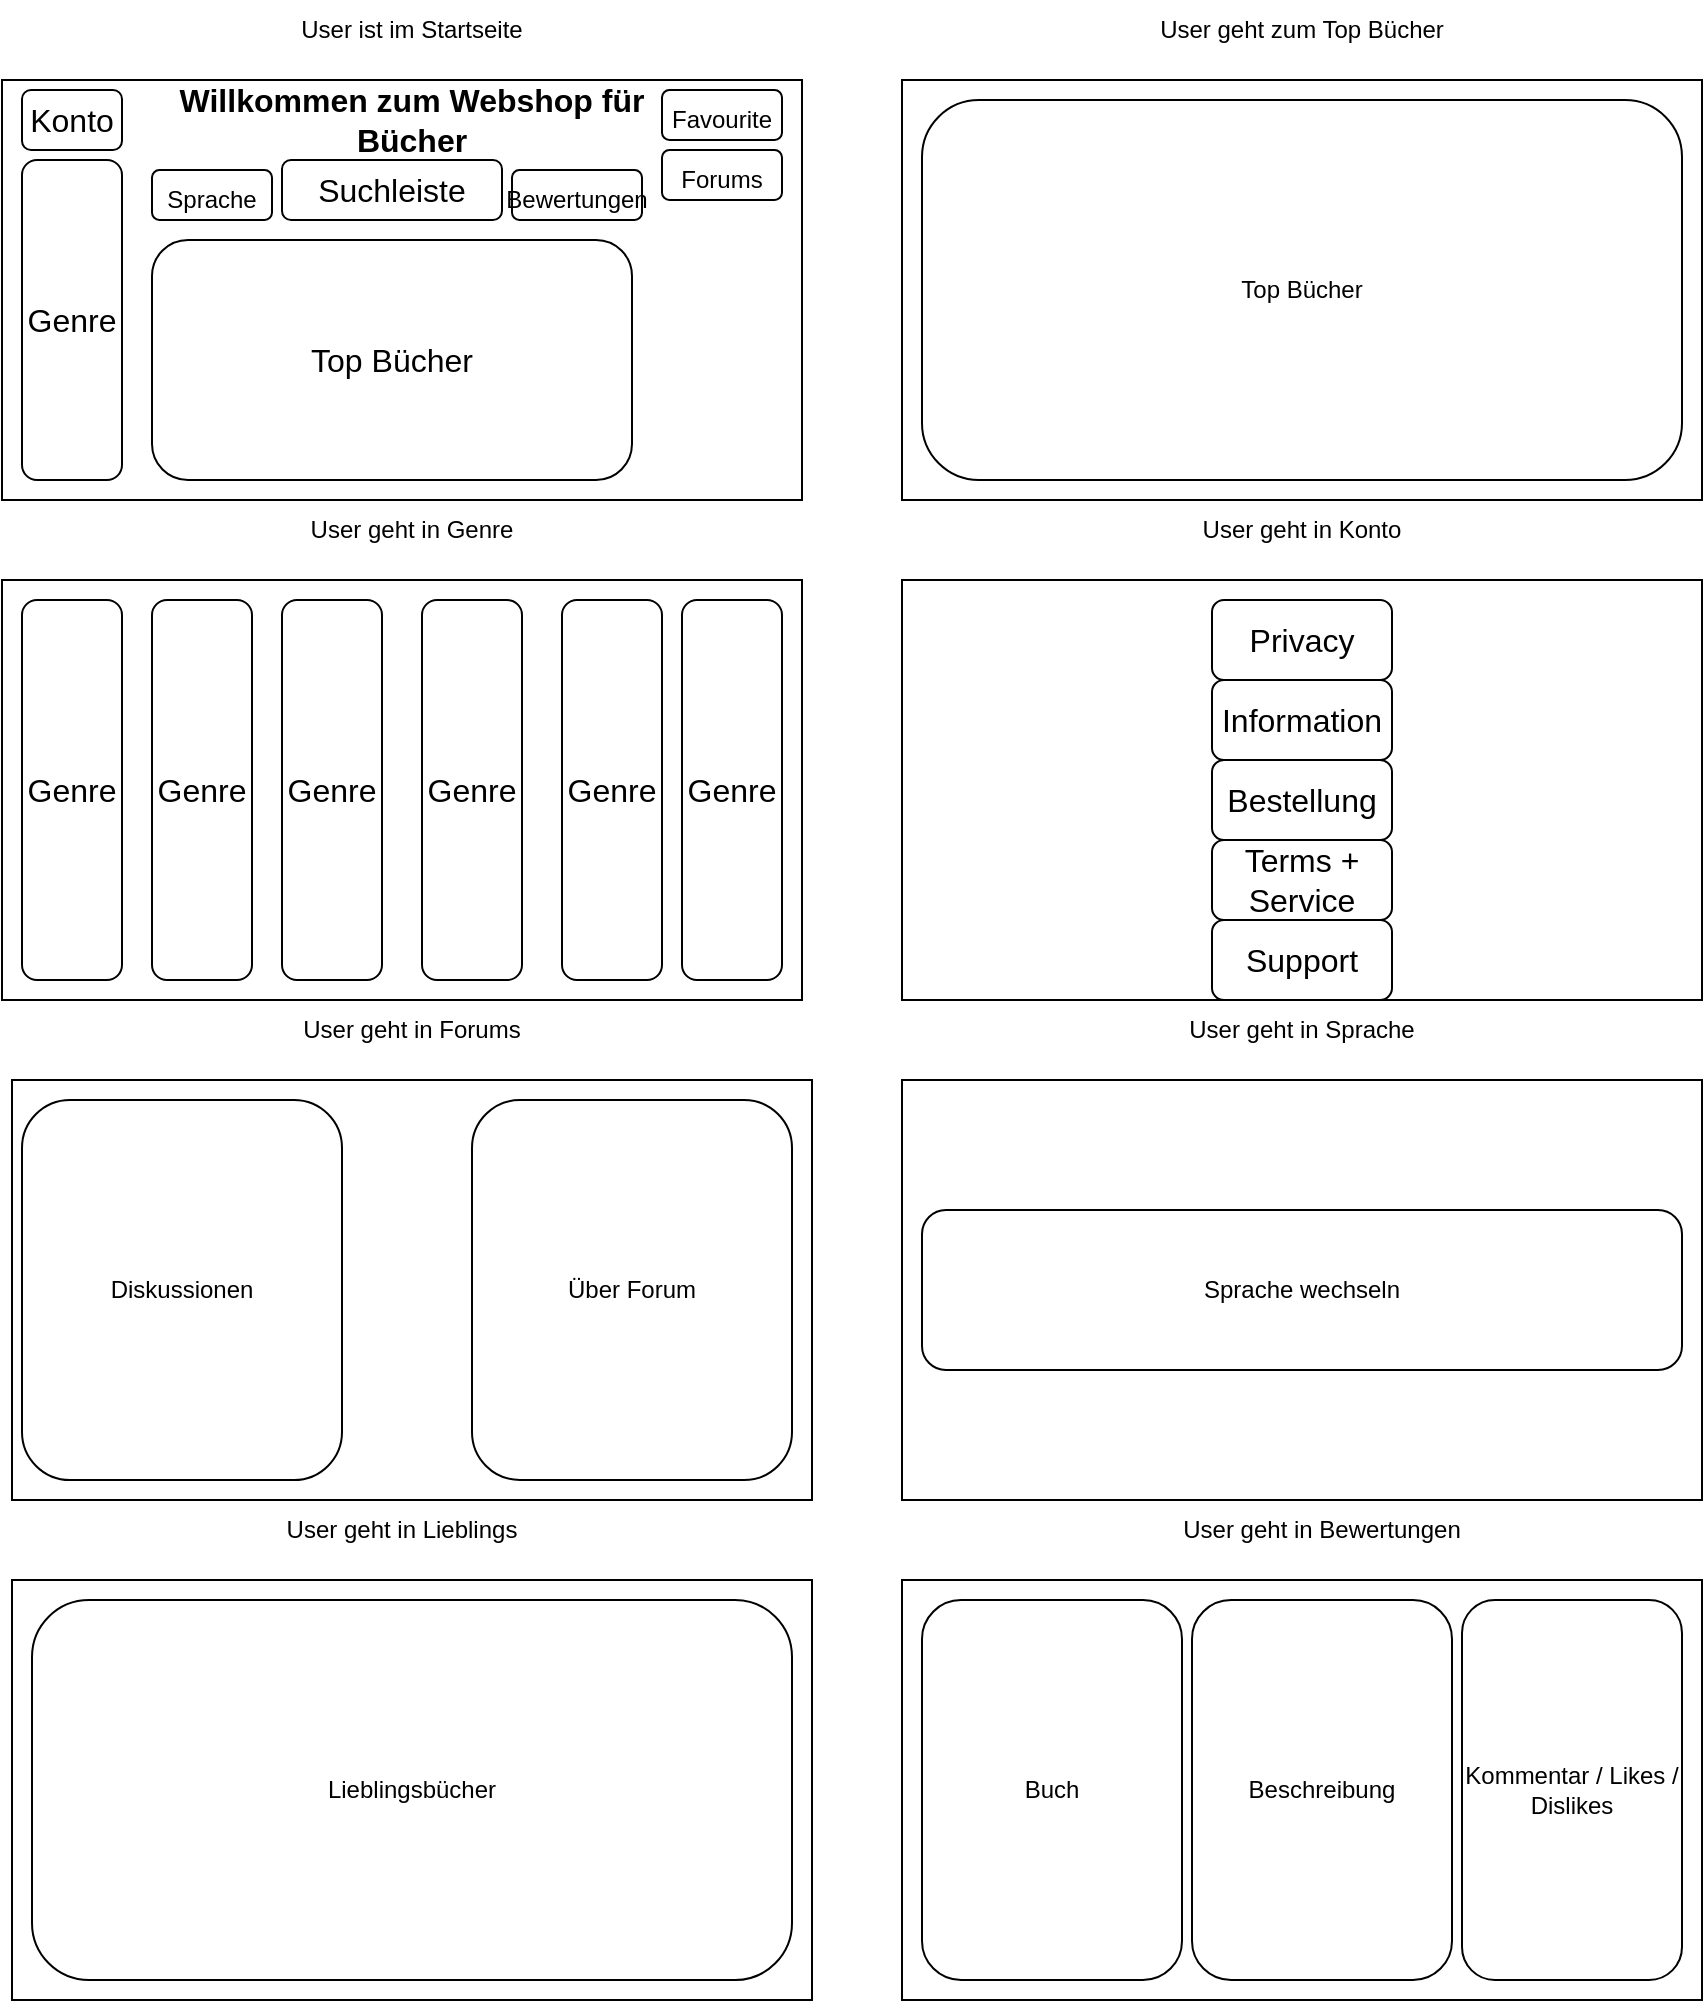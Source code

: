 <mxfile version="20.3.0" type="device"><diagram id="lNHhpuSlAF34muwr7A1F" name="Page-1"><mxGraphModel dx="979" dy="1024" grid="1" gridSize="10" guides="1" tooltips="1" connect="1" arrows="1" fold="1" page="1" pageScale="1" pageWidth="850" pageHeight="1100" math="0" shadow="0"><root><mxCell id="0"/><mxCell id="1" parent="0"/><mxCell id="LCGVCWos7qvtG7tU--il-2" value="" style="rounded=0;whiteSpace=wrap;html=1;" parent="1" vertex="1"><mxGeometry y="40" width="400" height="210" as="geometry"/></mxCell><mxCell id="LCGVCWos7qvtG7tU--il-3" value="&lt;b&gt;&lt;font style=&quot;font-size: 16px;&quot;&gt;Willkommen zum Webshop für Bücher&lt;/font&gt;&lt;/b&gt;" style="text;html=1;strokeColor=none;fillColor=none;align=center;verticalAlign=middle;whiteSpace=wrap;rounded=0;" parent="1" vertex="1"><mxGeometry x="60" y="50" width="290" height="20" as="geometry"/></mxCell><mxCell id="LCGVCWos7qvtG7tU--il-7" value="Suchleiste" style="rounded=1;whiteSpace=wrap;html=1;fontSize=16;" parent="1" vertex="1"><mxGeometry x="140" y="80" width="110" height="30" as="geometry"/></mxCell><mxCell id="LCGVCWos7qvtG7tU--il-8" value="Top Bücher" style="rounded=1;whiteSpace=wrap;html=1;fontSize=16;" parent="1" vertex="1"><mxGeometry x="75" y="120" width="240" height="120" as="geometry"/></mxCell><mxCell id="LCGVCWos7qvtG7tU--il-10" value="Genre" style="rounded=1;whiteSpace=wrap;html=1;fontSize=16;" parent="1" vertex="1"><mxGeometry x="10" y="80" width="50" height="160" as="geometry"/></mxCell><mxCell id="LCGVCWos7qvtG7tU--il-11" value="Konto" style="rounded=1;whiteSpace=wrap;html=1;fontSize=16;" parent="1" vertex="1"><mxGeometry x="10" y="45" width="50" height="30" as="geometry"/></mxCell><mxCell id="LCGVCWos7qvtG7tU--il-12" value="&lt;font style=&quot;font-size: 12px;&quot;&gt;Favourite&lt;/font&gt;" style="rounded=1;whiteSpace=wrap;html=1;fontSize=16;" parent="1" vertex="1"><mxGeometry x="330" y="45" width="60" height="25" as="geometry"/></mxCell><mxCell id="LCGVCWos7qvtG7tU--il-13" value="&lt;font style=&quot;font-size: 12px;&quot;&gt;Forums&lt;/font&gt;" style="rounded=1;whiteSpace=wrap;html=1;fontSize=16;" parent="1" vertex="1"><mxGeometry x="330" y="75" width="60" height="25" as="geometry"/></mxCell><mxCell id="LCGVCWos7qvtG7tU--il-14" value="&lt;font style=&quot;font-size: 12px;&quot;&gt;Sprache&lt;/font&gt;" style="rounded=1;whiteSpace=wrap;html=1;fontSize=16;" parent="1" vertex="1"><mxGeometry x="75" y="85" width="60" height="25" as="geometry"/></mxCell><mxCell id="LCGVCWos7qvtG7tU--il-15" value="User ist im Startseite" style="text;html=1;strokeColor=none;fillColor=none;align=center;verticalAlign=middle;whiteSpace=wrap;rounded=0;fontSize=12;" parent="1" vertex="1"><mxGeometry x="65" width="280" height="30" as="geometry"/></mxCell><mxCell id="LCGVCWos7qvtG7tU--il-16" value="User geht zum Top Bücher" style="text;html=1;strokeColor=none;fillColor=none;align=center;verticalAlign=middle;whiteSpace=wrap;rounded=0;fontSize=12;" parent="1" vertex="1"><mxGeometry x="510" width="280" height="30" as="geometry"/></mxCell><mxCell id="LCGVCWos7qvtG7tU--il-17" value="" style="rounded=0;whiteSpace=wrap;html=1;" parent="1" vertex="1"><mxGeometry x="450" y="40" width="400" height="210" as="geometry"/></mxCell><mxCell id="LCGVCWos7qvtG7tU--il-18" value="Top Bücher" style="rounded=1;whiteSpace=wrap;html=1;fontSize=12;" parent="1" vertex="1"><mxGeometry x="460" y="50" width="380" height="190" as="geometry"/></mxCell><mxCell id="LCGVCWos7qvtG7tU--il-19" value="" style="rounded=0;whiteSpace=wrap;html=1;" parent="1" vertex="1"><mxGeometry y="290" width="400" height="210" as="geometry"/></mxCell><mxCell id="LCGVCWos7qvtG7tU--il-20" value="User geht in Genre" style="text;html=1;strokeColor=none;fillColor=none;align=center;verticalAlign=middle;whiteSpace=wrap;rounded=0;fontSize=12;" parent="1" vertex="1"><mxGeometry x="65" y="250" width="280" height="30" as="geometry"/></mxCell><mxCell id="LCGVCWos7qvtG7tU--il-21" value="Genre" style="rounded=1;whiteSpace=wrap;html=1;fontSize=16;" parent="1" vertex="1"><mxGeometry x="10" y="300" width="50" height="190" as="geometry"/></mxCell><mxCell id="LCGVCWos7qvtG7tU--il-22" value="Genre" style="rounded=1;whiteSpace=wrap;html=1;fontSize=16;" parent="1" vertex="1"><mxGeometry x="75" y="300" width="50" height="190" as="geometry"/></mxCell><mxCell id="LCGVCWos7qvtG7tU--il-23" value="Genre" style="rounded=1;whiteSpace=wrap;html=1;fontSize=16;" parent="1" vertex="1"><mxGeometry x="140" y="300" width="50" height="190" as="geometry"/></mxCell><mxCell id="LCGVCWos7qvtG7tU--il-24" value="Genre" style="rounded=1;whiteSpace=wrap;html=1;fontSize=16;" parent="1" vertex="1"><mxGeometry x="210" y="300" width="50" height="190" as="geometry"/></mxCell><mxCell id="LCGVCWos7qvtG7tU--il-25" value="Genre" style="rounded=1;whiteSpace=wrap;html=1;fontSize=16;" parent="1" vertex="1"><mxGeometry x="280" y="300" width="50" height="190" as="geometry"/></mxCell><mxCell id="LCGVCWos7qvtG7tU--il-26" value="Genre" style="rounded=1;whiteSpace=wrap;html=1;fontSize=16;" parent="1" vertex="1"><mxGeometry x="340" y="300" width="50" height="190" as="geometry"/></mxCell><mxCell id="LCGVCWos7qvtG7tU--il-27" value="User geht in Konto" style="text;html=1;strokeColor=none;fillColor=none;align=center;verticalAlign=middle;whiteSpace=wrap;rounded=0;fontSize=12;" parent="1" vertex="1"><mxGeometry x="510" y="250" width="280" height="30" as="geometry"/></mxCell><mxCell id="LCGVCWos7qvtG7tU--il-28" value="" style="rounded=0;whiteSpace=wrap;html=1;" parent="1" vertex="1"><mxGeometry x="450" y="290" width="400" height="210" as="geometry"/></mxCell><mxCell id="LCGVCWos7qvtG7tU--il-29" value="Information" style="rounded=1;whiteSpace=wrap;html=1;fontSize=16;" parent="1" vertex="1"><mxGeometry x="605" y="340" width="90" height="40" as="geometry"/></mxCell><mxCell id="LCGVCWos7qvtG7tU--il-30" value="Bestellung" style="rounded=1;whiteSpace=wrap;html=1;fontSize=16;" parent="1" vertex="1"><mxGeometry x="605" y="380" width="90" height="40" as="geometry"/></mxCell><mxCell id="LCGVCWos7qvtG7tU--il-31" value="Support" style="rounded=1;whiteSpace=wrap;html=1;fontSize=16;" parent="1" vertex="1"><mxGeometry x="605" y="460" width="90" height="40" as="geometry"/></mxCell><mxCell id="LCGVCWos7qvtG7tU--il-33" value="Privacy" style="rounded=1;whiteSpace=wrap;html=1;fontSize=16;" parent="1" vertex="1"><mxGeometry x="605" y="300" width="90" height="40" as="geometry"/></mxCell><mxCell id="LCGVCWos7qvtG7tU--il-34" value="" style="rounded=0;whiteSpace=wrap;html=1;" parent="1" vertex="1"><mxGeometry x="5" y="540" width="400" height="210" as="geometry"/></mxCell><mxCell id="LCGVCWos7qvtG7tU--il-35" value="User geht in Forums" style="text;html=1;strokeColor=none;fillColor=none;align=center;verticalAlign=middle;whiteSpace=wrap;rounded=0;fontSize=12;" parent="1" vertex="1"><mxGeometry x="65" y="500" width="280" height="30" as="geometry"/></mxCell><mxCell id="LCGVCWos7qvtG7tU--il-36" value="User geht in Sprache" style="text;html=1;strokeColor=none;fillColor=none;align=center;verticalAlign=middle;whiteSpace=wrap;rounded=0;fontSize=12;" parent="1" vertex="1"><mxGeometry x="510" y="500" width="280" height="30" as="geometry"/></mxCell><mxCell id="LCGVCWos7qvtG7tU--il-37" value="" style="rounded=0;whiteSpace=wrap;html=1;" parent="1" vertex="1"><mxGeometry x="450" y="540" width="400" height="210" as="geometry"/></mxCell><mxCell id="LCGVCWos7qvtG7tU--il-38" value="User geht in Lieblings" style="text;html=1;strokeColor=none;fillColor=none;align=center;verticalAlign=middle;whiteSpace=wrap;rounded=0;fontSize=12;" parent="1" vertex="1"><mxGeometry x="60" y="750" width="280" height="30" as="geometry"/></mxCell><mxCell id="LCGVCWos7qvtG7tU--il-39" value="" style="rounded=0;whiteSpace=wrap;html=1;" parent="1" vertex="1"><mxGeometry x="5" y="790" width="400" height="210" as="geometry"/></mxCell><mxCell id="LCGVCWos7qvtG7tU--il-40" value="&lt;font style=&quot;font-size: 12px;&quot;&gt;Bewertungen&lt;/font&gt;" style="rounded=1;whiteSpace=wrap;html=1;fontSize=16;" parent="1" vertex="1"><mxGeometry x="255" y="85" width="65" height="25" as="geometry"/></mxCell><mxCell id="LCGVCWos7qvtG7tU--il-41" value="User geht in Bewertungen" style="text;html=1;strokeColor=none;fillColor=none;align=center;verticalAlign=middle;whiteSpace=wrap;rounded=0;fontSize=12;" parent="1" vertex="1"><mxGeometry x="520" y="750" width="280" height="30" as="geometry"/></mxCell><mxCell id="LCGVCWos7qvtG7tU--il-42" value="" style="rounded=0;whiteSpace=wrap;html=1;" parent="1" vertex="1"><mxGeometry x="450" y="790" width="400" height="210" as="geometry"/></mxCell><mxCell id="LCGVCWos7qvtG7tU--il-43" value="Lieblingsbücher" style="rounded=1;whiteSpace=wrap;html=1;fontSize=12;" parent="1" vertex="1"><mxGeometry x="15" y="800" width="380" height="190" as="geometry"/></mxCell><mxCell id="LCGVCWos7qvtG7tU--il-44" value="Diskussionen" style="rounded=1;whiteSpace=wrap;html=1;fontSize=12;" parent="1" vertex="1"><mxGeometry x="10" y="550" width="160" height="190" as="geometry"/></mxCell><mxCell id="LCGVCWos7qvtG7tU--il-45" value="Über Forum" style="rounded=1;whiteSpace=wrap;html=1;fontSize=12;" parent="1" vertex="1"><mxGeometry x="235" y="550" width="160" height="190" as="geometry"/></mxCell><mxCell id="LCGVCWos7qvtG7tU--il-46" value="Sprache wechseln" style="rounded=1;whiteSpace=wrap;html=1;fontSize=12;" parent="1" vertex="1"><mxGeometry x="460" y="605" width="380" height="80" as="geometry"/></mxCell><mxCell id="0WJnvpI_hJDi9RpRdEwA-1" value="Buch" style="rounded=1;whiteSpace=wrap;html=1;fontSize=12;" parent="1" vertex="1"><mxGeometry x="460" y="800" width="130" height="190" as="geometry"/></mxCell><mxCell id="0WJnvpI_hJDi9RpRdEwA-2" value="Kommentar / Likes / Dislikes" style="rounded=1;whiteSpace=wrap;html=1;fontSize=12;" parent="1" vertex="1"><mxGeometry x="730" y="800" width="110" height="190" as="geometry"/></mxCell><mxCell id="0WJnvpI_hJDi9RpRdEwA-3" value="Terms + Service" style="rounded=1;whiteSpace=wrap;html=1;fontSize=16;" parent="1" vertex="1"><mxGeometry x="605" y="420" width="90" height="40" as="geometry"/></mxCell><mxCell id="0xxT1wZPMssupkDszwfJ-1" value="Beschreibung" style="rounded=1;whiteSpace=wrap;html=1;fontSize=12;" vertex="1" parent="1"><mxGeometry x="595" y="800" width="130" height="190" as="geometry"/></mxCell></root></mxGraphModel></diagram></mxfile>